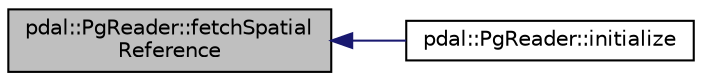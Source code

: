 digraph "pdal::PgReader::fetchSpatialReference"
{
  edge [fontname="Helvetica",fontsize="10",labelfontname="Helvetica",labelfontsize="10"];
  node [fontname="Helvetica",fontsize="10",shape=record];
  rankdir="LR";
  Node1 [label="pdal::PgReader::fetchSpatial\lReference",height=0.2,width=0.4,color="black", fillcolor="grey75", style="filled", fontcolor="black"];
  Node1 -> Node2 [dir="back",color="midnightblue",fontsize="10",style="solid",fontname="Helvetica"];
  Node2 [label="pdal::PgReader::initialize",height=0.2,width=0.4,color="black", fillcolor="white", style="filled",URL="$classpdal_1_1PgReader.html#aa331a66a5721b67033658624135914d5"];
}
